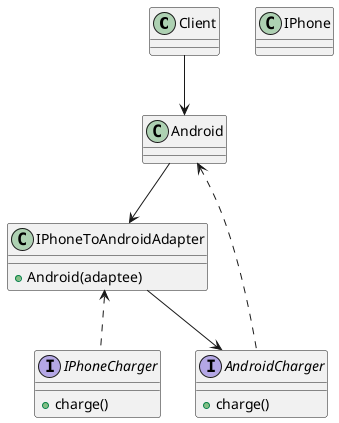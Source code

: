 @startuml
class Client

class IPhoneToAndroidAdapter {
 + Android(adaptee)
}

interface IPhoneCharger {
    +charge()
}

interface AndroidCharger {
    +charge()
}

class Android
class IPhone

Client --> Android
IPhoneToAndroidAdapter <.. IPhoneCharger
Android --> IPhoneToAndroidAdapter
Android <.. AndroidCharger
IPhoneToAndroidAdapter --> AndroidCharger

@enduml